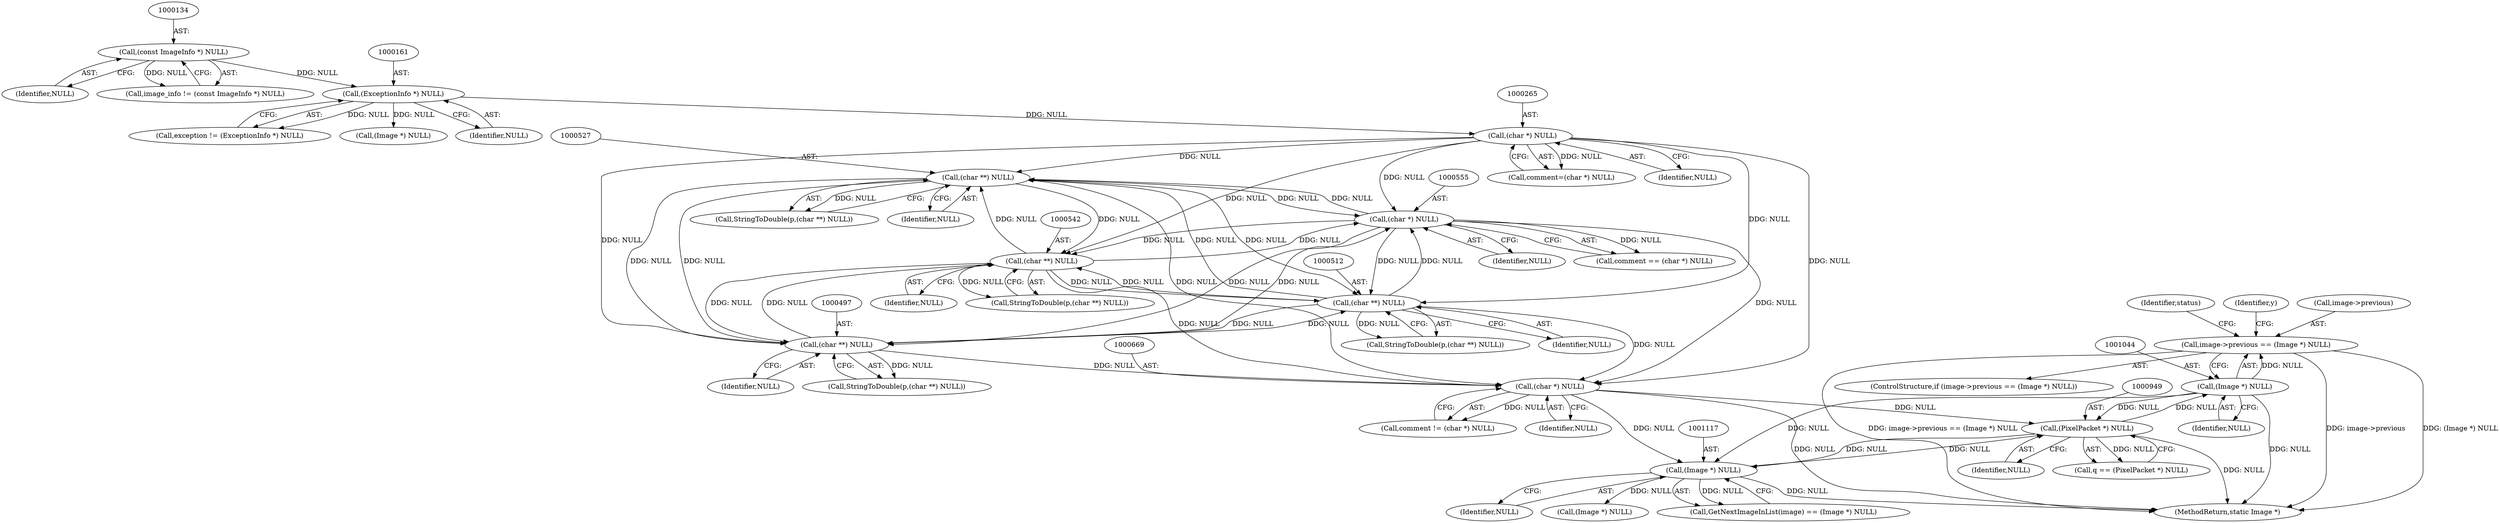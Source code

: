 digraph "0_ImageMagick_f6e9d0d9955e85bdd7540b251cd50d598dacc5e6_18@pointer" {
"1001039" [label="(Call,image->previous == (Image *) NULL)"];
"1001043" [label="(Call,(Image *) NULL)"];
"1000948" [label="(Call,(PixelPacket *) NULL)"];
"1000668" [label="(Call,(char *) NULL)"];
"1000526" [label="(Call,(char **) NULL)"];
"1000554" [label="(Call,(char *) NULL)"];
"1000264" [label="(Call,(char *) NULL)"];
"1000160" [label="(Call,(ExceptionInfo *) NULL)"];
"1000133" [label="(Call,(const ImageInfo *) NULL)"];
"1000541" [label="(Call,(char **) NULL)"];
"1000511" [label="(Call,(char **) NULL)"];
"1000496" [label="(Call,(char **) NULL)"];
"1001116" [label="(Call,(Image *) NULL)"];
"1000158" [label="(Call,exception != (ExceptionInfo *) NULL)"];
"1000264" [label="(Call,(char *) NULL)"];
"1001153" [label="(MethodReturn,static Image *)"];
"1000498" [label="(Identifier,NULL)"];
"1001043" [label="(Call,(Image *) NULL)"];
"1000541" [label="(Call,(char **) NULL)"];
"1000526" [label="(Call,(char **) NULL)"];
"1000554" [label="(Call,(char *) NULL)"];
"1000190" [label="(Call,(Image *) NULL)"];
"1000543" [label="(Identifier,NULL)"];
"1000668" [label="(Call,(char *) NULL)"];
"1000262" [label="(Call,comment=(char *) NULL)"];
"1000539" [label="(Call,StringToDouble(p,(char **) NULL))"];
"1000948" [label="(Call,(PixelPacket *) NULL)"];
"1000666" [label="(Call,comment != (char *) NULL)"];
"1001045" [label="(Identifier,NULL)"];
"1000670" [label="(Identifier,NULL)"];
"1000950" [label="(Identifier,NULL)"];
"1000932" [label="(Identifier,y)"];
"1001040" [label="(Call,image->previous)"];
"1000946" [label="(Call,q == (PixelPacket *) NULL)"];
"1000494" [label="(Call,StringToDouble(p,(char **) NULL))"];
"1000509" [label="(Call,StringToDouble(p,(char **) NULL))"];
"1001048" [label="(Identifier,status)"];
"1000162" [label="(Identifier,NULL)"];
"1000513" [label="(Identifier,NULL)"];
"1000135" [label="(Identifier,NULL)"];
"1000556" [label="(Identifier,NULL)"];
"1001039" [label="(Call,image->previous == (Image *) NULL)"];
"1000496" [label="(Call,(char **) NULL)"];
"1001118" [label="(Identifier,NULL)"];
"1001125" [label="(Call,(Image *) NULL)"];
"1000133" [label="(Call,(const ImageInfo *) NULL)"];
"1001038" [label="(ControlStructure,if (image->previous == (Image *) NULL))"];
"1000552" [label="(Call,comment == (char *) NULL)"];
"1000524" [label="(Call,StringToDouble(p,(char **) NULL))"];
"1000511" [label="(Call,(char **) NULL)"];
"1001116" [label="(Call,(Image *) NULL)"];
"1000528" [label="(Identifier,NULL)"];
"1000160" [label="(Call,(ExceptionInfo *) NULL)"];
"1000131" [label="(Call,image_info != (const ImageInfo *) NULL)"];
"1001113" [label="(Call,GetNextImageInList(image) == (Image *) NULL)"];
"1000266" [label="(Identifier,NULL)"];
"1001039" -> "1001038"  [label="AST: "];
"1001039" -> "1001043"  [label="CFG: "];
"1001040" -> "1001039"  [label="AST: "];
"1001043" -> "1001039"  [label="AST: "];
"1001048" -> "1001039"  [label="CFG: "];
"1000932" -> "1001039"  [label="CFG: "];
"1001039" -> "1001153"  [label="DDG: image->previous"];
"1001039" -> "1001153"  [label="DDG: (Image *) NULL"];
"1001039" -> "1001153"  [label="DDG: image->previous == (Image *) NULL"];
"1001043" -> "1001039"  [label="DDG: NULL"];
"1001043" -> "1001045"  [label="CFG: "];
"1001044" -> "1001043"  [label="AST: "];
"1001045" -> "1001043"  [label="AST: "];
"1001043" -> "1001153"  [label="DDG: NULL"];
"1001043" -> "1000948"  [label="DDG: NULL"];
"1000948" -> "1001043"  [label="DDG: NULL"];
"1001043" -> "1001116"  [label="DDG: NULL"];
"1000948" -> "1000946"  [label="AST: "];
"1000948" -> "1000950"  [label="CFG: "];
"1000949" -> "1000948"  [label="AST: "];
"1000950" -> "1000948"  [label="AST: "];
"1000946" -> "1000948"  [label="CFG: "];
"1000948" -> "1001153"  [label="DDG: NULL"];
"1000948" -> "1000946"  [label="DDG: NULL"];
"1000668" -> "1000948"  [label="DDG: NULL"];
"1001116" -> "1000948"  [label="DDG: NULL"];
"1000948" -> "1001116"  [label="DDG: NULL"];
"1000668" -> "1000666"  [label="AST: "];
"1000668" -> "1000670"  [label="CFG: "];
"1000669" -> "1000668"  [label="AST: "];
"1000670" -> "1000668"  [label="AST: "];
"1000666" -> "1000668"  [label="CFG: "];
"1000668" -> "1001153"  [label="DDG: NULL"];
"1000668" -> "1000666"  [label="DDG: NULL"];
"1000526" -> "1000668"  [label="DDG: NULL"];
"1000554" -> "1000668"  [label="DDG: NULL"];
"1000264" -> "1000668"  [label="DDG: NULL"];
"1000541" -> "1000668"  [label="DDG: NULL"];
"1000511" -> "1000668"  [label="DDG: NULL"];
"1000496" -> "1000668"  [label="DDG: NULL"];
"1000668" -> "1001116"  [label="DDG: NULL"];
"1000526" -> "1000524"  [label="AST: "];
"1000526" -> "1000528"  [label="CFG: "];
"1000527" -> "1000526"  [label="AST: "];
"1000528" -> "1000526"  [label="AST: "];
"1000524" -> "1000526"  [label="CFG: "];
"1000526" -> "1000496"  [label="DDG: NULL"];
"1000526" -> "1000511"  [label="DDG: NULL"];
"1000526" -> "1000524"  [label="DDG: NULL"];
"1000554" -> "1000526"  [label="DDG: NULL"];
"1000264" -> "1000526"  [label="DDG: NULL"];
"1000541" -> "1000526"  [label="DDG: NULL"];
"1000511" -> "1000526"  [label="DDG: NULL"];
"1000496" -> "1000526"  [label="DDG: NULL"];
"1000526" -> "1000541"  [label="DDG: NULL"];
"1000526" -> "1000554"  [label="DDG: NULL"];
"1000554" -> "1000552"  [label="AST: "];
"1000554" -> "1000556"  [label="CFG: "];
"1000555" -> "1000554"  [label="AST: "];
"1000556" -> "1000554"  [label="AST: "];
"1000552" -> "1000554"  [label="CFG: "];
"1000554" -> "1000496"  [label="DDG: NULL"];
"1000554" -> "1000511"  [label="DDG: NULL"];
"1000554" -> "1000541"  [label="DDG: NULL"];
"1000554" -> "1000552"  [label="DDG: NULL"];
"1000264" -> "1000554"  [label="DDG: NULL"];
"1000541" -> "1000554"  [label="DDG: NULL"];
"1000511" -> "1000554"  [label="DDG: NULL"];
"1000496" -> "1000554"  [label="DDG: NULL"];
"1000264" -> "1000262"  [label="AST: "];
"1000264" -> "1000266"  [label="CFG: "];
"1000265" -> "1000264"  [label="AST: "];
"1000266" -> "1000264"  [label="AST: "];
"1000262" -> "1000264"  [label="CFG: "];
"1000264" -> "1000262"  [label="DDG: NULL"];
"1000160" -> "1000264"  [label="DDG: NULL"];
"1000264" -> "1000496"  [label="DDG: NULL"];
"1000264" -> "1000511"  [label="DDG: NULL"];
"1000264" -> "1000541"  [label="DDG: NULL"];
"1000160" -> "1000158"  [label="AST: "];
"1000160" -> "1000162"  [label="CFG: "];
"1000161" -> "1000160"  [label="AST: "];
"1000162" -> "1000160"  [label="AST: "];
"1000158" -> "1000160"  [label="CFG: "];
"1000160" -> "1000158"  [label="DDG: NULL"];
"1000133" -> "1000160"  [label="DDG: NULL"];
"1000160" -> "1000190"  [label="DDG: NULL"];
"1000133" -> "1000131"  [label="AST: "];
"1000133" -> "1000135"  [label="CFG: "];
"1000134" -> "1000133"  [label="AST: "];
"1000135" -> "1000133"  [label="AST: "];
"1000131" -> "1000133"  [label="CFG: "];
"1000133" -> "1000131"  [label="DDG: NULL"];
"1000541" -> "1000539"  [label="AST: "];
"1000541" -> "1000543"  [label="CFG: "];
"1000542" -> "1000541"  [label="AST: "];
"1000543" -> "1000541"  [label="AST: "];
"1000539" -> "1000541"  [label="CFG: "];
"1000541" -> "1000496"  [label="DDG: NULL"];
"1000541" -> "1000511"  [label="DDG: NULL"];
"1000541" -> "1000539"  [label="DDG: NULL"];
"1000511" -> "1000541"  [label="DDG: NULL"];
"1000496" -> "1000541"  [label="DDG: NULL"];
"1000511" -> "1000509"  [label="AST: "];
"1000511" -> "1000513"  [label="CFG: "];
"1000512" -> "1000511"  [label="AST: "];
"1000513" -> "1000511"  [label="AST: "];
"1000509" -> "1000511"  [label="CFG: "];
"1000511" -> "1000496"  [label="DDG: NULL"];
"1000511" -> "1000509"  [label="DDG: NULL"];
"1000496" -> "1000511"  [label="DDG: NULL"];
"1000496" -> "1000494"  [label="AST: "];
"1000496" -> "1000498"  [label="CFG: "];
"1000497" -> "1000496"  [label="AST: "];
"1000498" -> "1000496"  [label="AST: "];
"1000494" -> "1000496"  [label="CFG: "];
"1000496" -> "1000494"  [label="DDG: NULL"];
"1001116" -> "1001113"  [label="AST: "];
"1001116" -> "1001118"  [label="CFG: "];
"1001117" -> "1001116"  [label="AST: "];
"1001118" -> "1001116"  [label="AST: "];
"1001113" -> "1001116"  [label="CFG: "];
"1001116" -> "1001153"  [label="DDG: NULL"];
"1001116" -> "1001113"  [label="DDG: NULL"];
"1001116" -> "1001125"  [label="DDG: NULL"];
}

